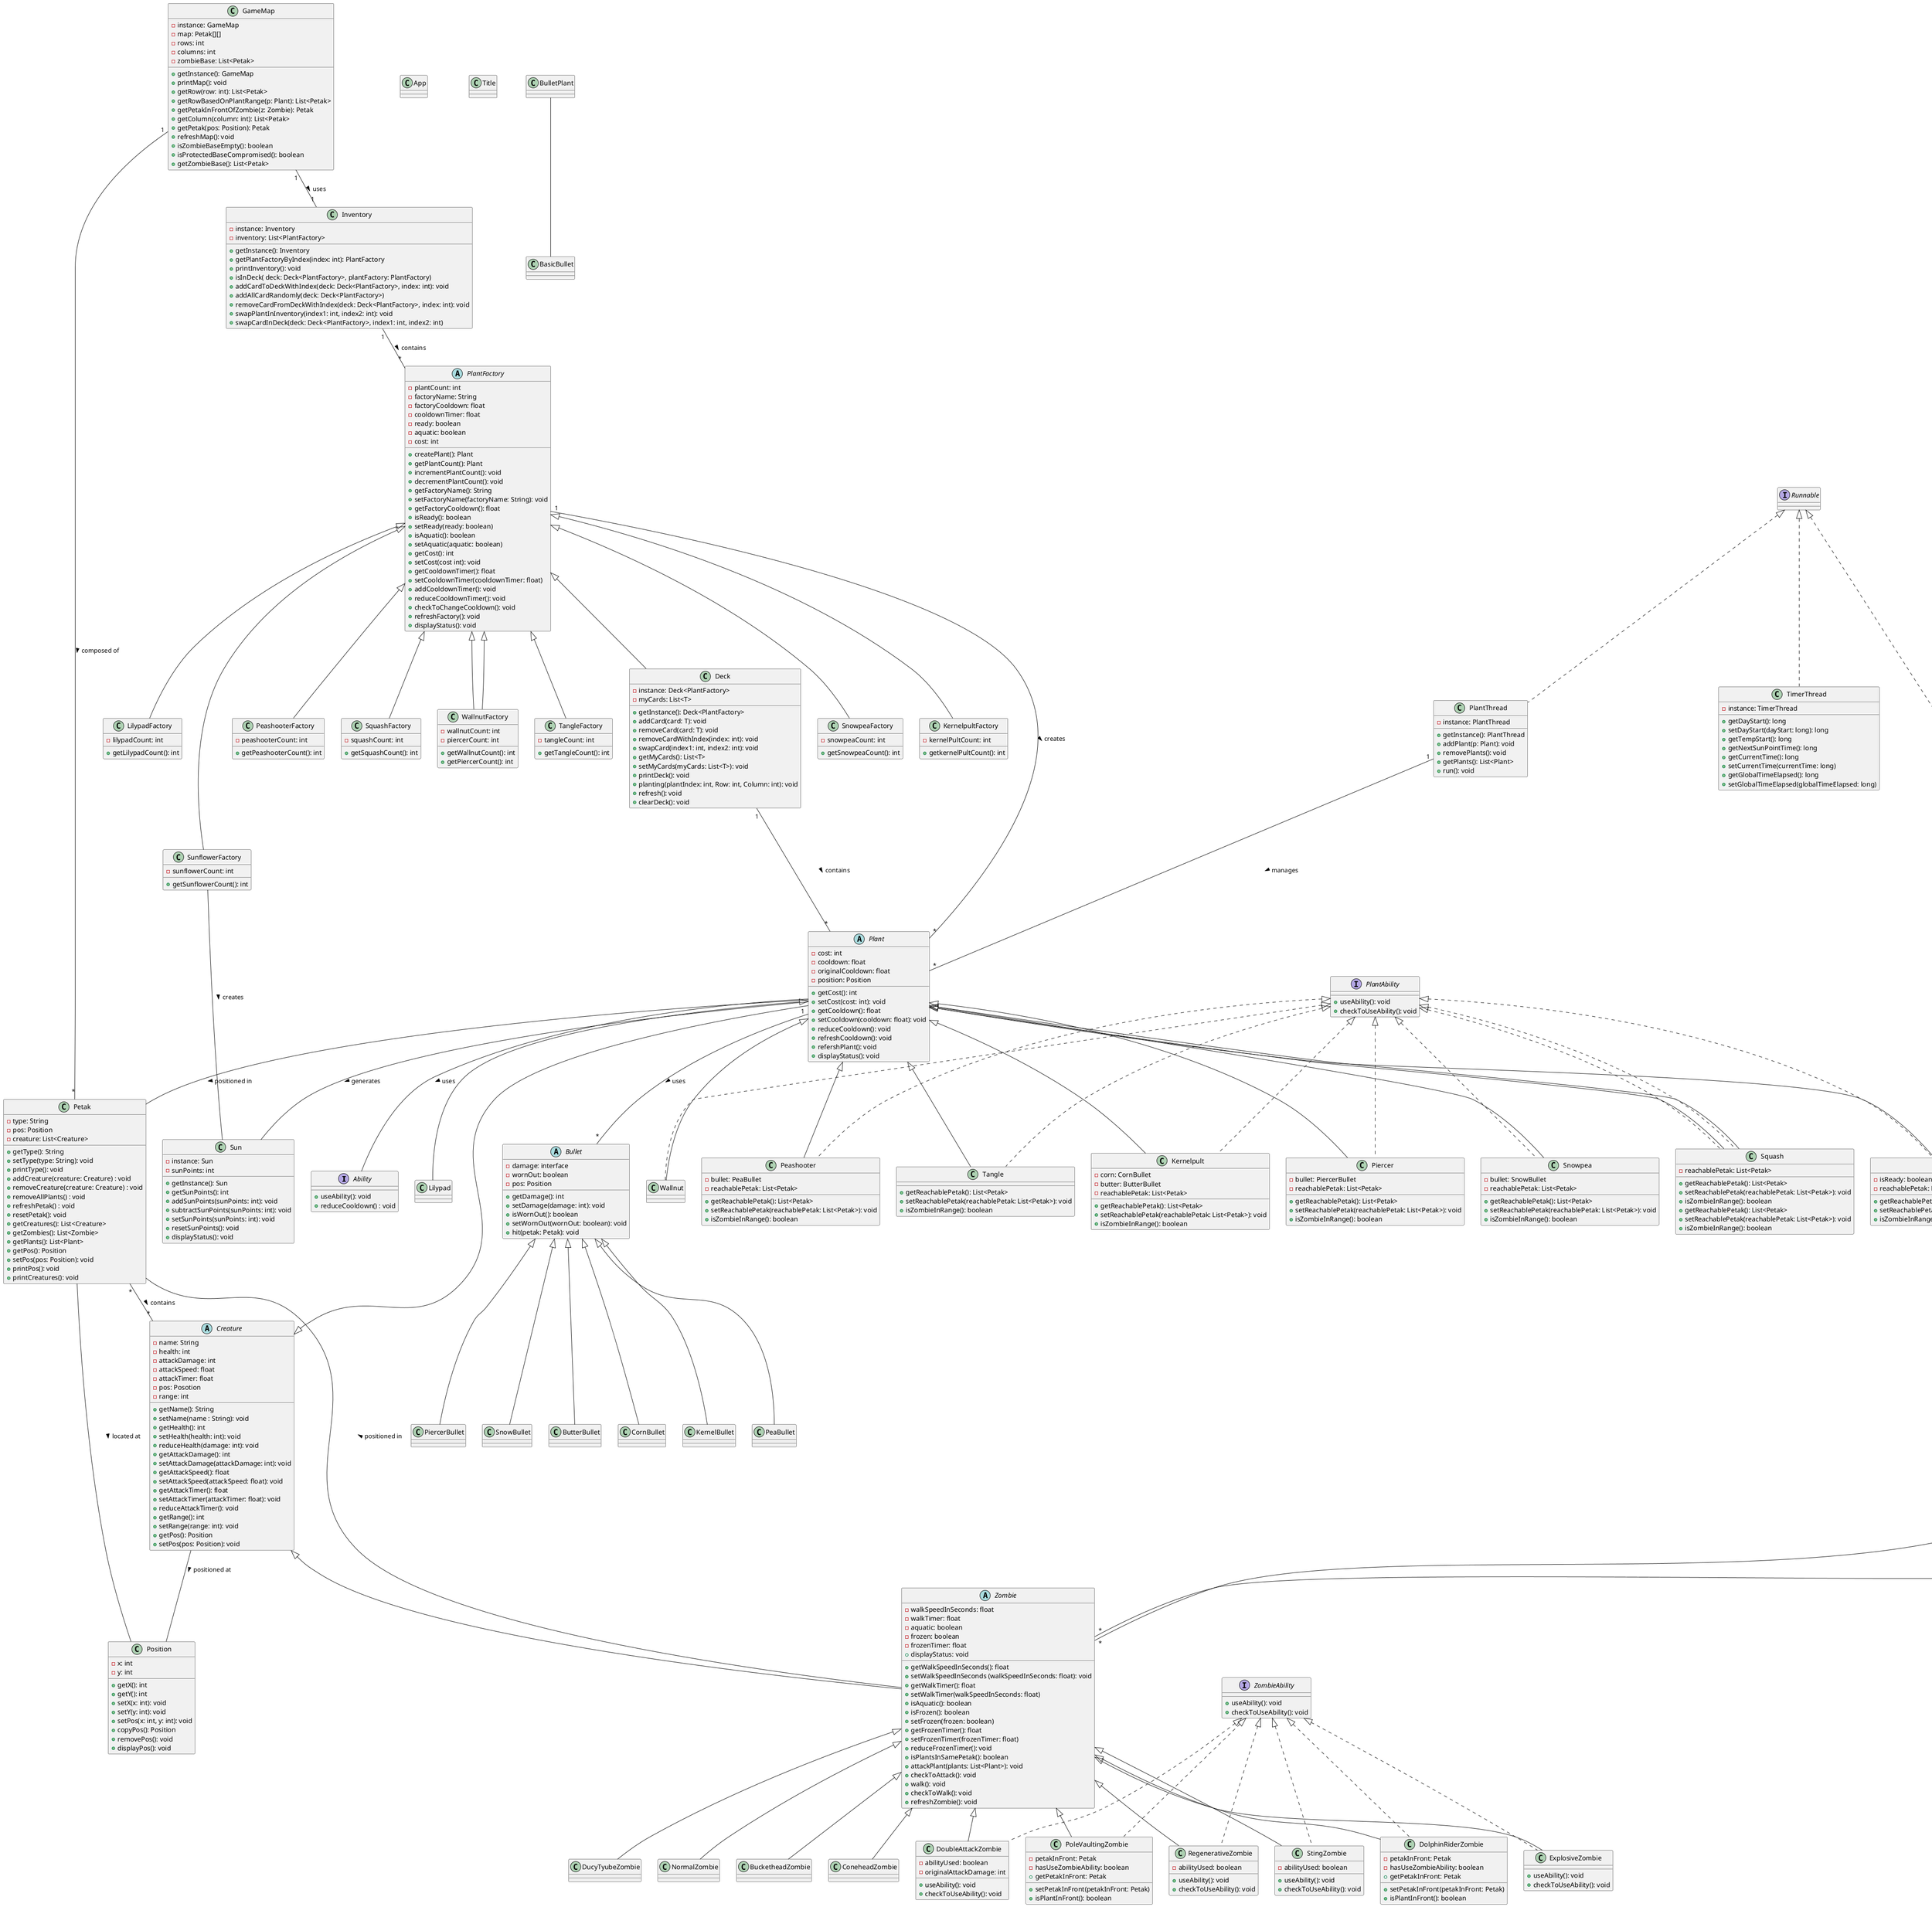 @startuml
'https://plantuml.com/class-diagram

interface Ability {
+ useAbility(): void
+ reduceCooldown() : void
}

abstract class Bullet{
- damage: interface
- wornOut: boolean
+ getDamage(): int
+ setDamage(damage: int): void
+ isWornOut(): boolean
+ setWornOut(wornOut: boolean): void
+ hit(petak: Petak): void
}

class ButterBullet extends Bullet{
 }

class CornBullet extends Bullet{
}

class KernelBullet extends Bullet{
}

class PeaBullet extends Bullet{
}

class PiercerBullet extends Bullet{
}

class SnowBullet extends Bullet{
}

abstract class "Creature"{
- name: String
- health: int
- attackDamage: int
- attackSpeed: float
- attackTimer: float
- pos: Posotion
- range: int
+ getName(): String
+ setName(name : String): void
+ getHealth(): int
+ setHealth(health: int): void
+ reduceHealth(damage: int): void
+ getAttackDamage(): int
+ setAttackDamage(attackDamage: int): void
+ getAttackSpeed(): float
+ setAttackSpeed(attackSpeed: float): void
+ getAttackTimer(): float
+ setAttackTimer(attackTimer: float): void
+ reduceAttackTimer(): void
+ getRange(): int
+ setRange(range: int): void
+ getPos(): Position
+ setPos(pos: Position): void
}

class Deck extends PlantFactory{
- instance: Deck<PlantFactory>
- myCards: List<T>
+ getInstance(): Deck<PlantFactory>
+ addCard(card: T): void
+ removeCard(card: T): void
+ removeCardWithIndex(index: int): void
+ swapCard(index1: int, index2: int): void
+ getMyCards(): List<T>
+ setMyCards(myCards: List<T>): void
+ printDeck(): void
+ planting(plantIndex: int, Row: int, Column: int): void
+ refresh(): void
+ clearDeck(): void
}

class GameMap{
- instance: GameMap
- map: Petak[][]
- rows: int
- columns: int
- zombieBase: List<Petak>
+ getInstance(): GameMap
+ printMap(): void
+ getRow(row: int): List<Petak>
+ getRowBasedOnPlantRange(p: Plant): List<Petak>
+ getPetakInFrontOfZombie(z: Zombie): Petak
+ getColumn(column: int): List<Petak>
+ getPetak(pos: Position): Petak
+ refreshMap(): void
+ isZombieBaseEmpty(): boolean
+ isProtectedBaseCompromised(): boolean
+ getZombieBase(): List<Petak>
}

class Inventory{
- instance: Inventory
- inventory: List<PlantFactory>
+ getInstance(): Inventory
+ getPlantFactoryByIndex(index: int): PlantFactory
+ printInventory(): void
+ isInDeck( deck: Deck<PlantFactory>, plantFactory: PlantFactory)
+ addCardToDeckWithIndex(deck: Deck<PlantFactory>, index: int): void
+ addAllCardRandomly(deck: Deck<PlantFactory>)
+ removeCardFromDeckWithIndex(deck: Deck<PlantFactory>, index: int): void
+ swapPlantInInventory(index1: int, index2: int): void
+ swapCardInDeck(deck: Deck<PlantFactory>, index1: int, index2: int)
}

class Petak{
- type: String
- pos: Position
- creature: List<Creature>
+ getType(): String
+ setType(type: String): void
+ printType(): void
+ addCreature(creature: Creature) : void
+ removeCreature(creature: Creature) : void
+ removeAllPlants() : void
+ refreshPetak() : void
+ resetPetak(): void
+ getCreatures(): List<Creature>
+ getZombies(): List<Zombie>
+ getPlants(): List<Plant>
+ getPos(): Position
+ setPos(pos: Position): void
+ printPos(): void
+ printCreatures(): void
}

interface PlantAbility{
+ useAbility(): void
+ checkToUseAbility(): void
}

abstract class PlantFactory{
- plantCount: int
- factoryName: String
- factoryCooldown: float
- cooldownTimer: float
- ready: boolean
- aquatic: boolean
- cost: int
+ createPlant(): Plant
+ getPlantCount(): Plant
+ incrementPlantCount(): void
+ decrementPlantCount(): void
+ getFactoryName(): String
+ setFactoryName(factoryName: String): void
+ getFactoryCooldown(): float
+ isReady(): boolean
+ setReady(ready: boolean)
+ isAquatic(): boolean
+ setAquatic(aquatic: boolean)
+ getCost(): int
+ setCost(cost int): void
+ getCooldownTimer(): float
+ setCooldownTimer(cooldownTimer: float)
+ addCooldownTimer(): void
+ reduceCooldownTimer(): void
+ checkToChangeCooldown(): void
+ refreshFactory(): void
+ displayStatus(): void
}

class SnowpeaFactory extends PlantFactory{
- snowpeaCount: int
+ getSnowpeaCount(): int
}

class KernelpultFactory extends PlantFactory{
- kernelPultCount: int
+ getkernelPultCount(): int
}

class LilypadFactory extends PlantFactory{
- lilypadCount: int
+ getLilypadCount(): int
}

class PeashooterFactory extends PlantFactory{
- peashooterCount: int
+ getPeashooterCount(): int
}

class SquashFactory extends PlantFactory{
- squashCount: int
+ getSquashCount(): int
}

class SunflowerFactory extends PlantFactory{
- sunflowerCount: int
+ getSunflowerCount(): int
}

class WallnutFactory extends PlantFactory{
- wallnutCount: int
+ getWallnutCount(): int
}

class WallnutFactory extends PlantFactory{
- piercerCount: int
+ getPiercerCount(): int
}

class TangleFactory extends PlantFactory{
- tangleCount: int
+ getTangleCount(): int
}

abstract class Plant extends Creature{
- cost: int
- cooldown: float
- originalCooldown: float
- position: Position
+ getCost(): int
+ setCost(cost: int): void
+ getCooldown(): float
+ setCooldown(cooldown: float): void
+ reduceCooldown(): void
+ refreshCooldown(): void
+ refershPlant(): void
+ displayStatus(): void
}

class Kernelpult extends Plant implements PlantAbility{
- corn: CornBullet
- butter: ButterBullet
- reachablePetak: List<Petak>
+ getReachablePetak(): List<Petak>
+ setReachablePetak(reachablePetak: List<Petak>): void
+ isZombieInRange(): boolean
}

class Lilypad extends Plant{
}

class Peashooter extends Plant implements PlantAbility{
- bullet: PeaBullet
- reachablePetak: List<Petak>
+ getReachablePetak(): List<Petak>
+ setReachablePetak(reachablePetak: List<Petak>): void
+ isZombieInRange(): boolean
}

class Piercer extends Plant implements PlantAbility{
- bullet: PiercerBullet
- reachablePetak: List<Petak>
+ getReachablePetak(): List<Petak>
+ setReachablePetak(reachablePetak: List<Petak>): void
+ isZombieInRange(): boolean
}

class PotatoMine extends Plant implements PlantAbility{
- isReady: boolean
- reachablePetak: List<Petak>
+ getReachablePetak(): List<Petak>
+ setReachablePetak(reachablePetak: List<Petak>): void
+ isZombieInRange(): boolean
}

class Snowpea extends Plant implements PlantAbility{
- bullet: SnowBullet
- reachablePetak: List<Petak>
+ getReachablePetak(): List<Petak>
+ setReachablePetak(reachablePetak: List<Petak>): void
+ isZombieInRange(): boolean
}

class Squash extends Plant implements PlantAbility{
- reachablePetak: List<Petak>
+ getReachablePetak(): List<Petak>
+ setReachablePetak(reachablePetak: List<Petak>): void
+ isZombieInRange(): boolean
}

class Squash extends Plant implements PlantAbility{
+ getReachablePetak(): List<Petak>
+ setReachablePetak(reachablePetak: List<Petak>): void
+ isZombieInRange(): boolean
}

class Tangle extends Plant implements PlantAbility{
+ getReachablePetak(): List<Petak>
+ setReachablePetak(reachablePetak: List<Petak>): void
+ isZombieInRange(): boolean
}

class Wallnut extends Plant implements PlantAbility{
}

class Position{
- x: int
- y: int
+ getX(): int
+ getY(): int
+ setX(x: int): void
+ setY(y: int): void
+ setPos(x: int, y: int): void
+ copyPos(): Position
+ removePos(): void
+ displayPos(): void
}

class Sun{
- instance: Sun
- sunPoints: int
+ getInstance(): Sun
+ getSunPoints(): int
+ addSunPoints(sunPoints: int): void
+ subtractSunPoints(sunPoints: int): void
+ setSunPoints(sunPoints: int): void
+ resetSunPoints(): void
+ displayStatus(): void
}

class PlantThread implements Runnable{
- instance: PlantThread
+ getInstance(): PlantThread
+ addPlant(p: Plant): void
+ removePlants(): void
+ getPlants(): List<Plant>
+ run(): void
}

class TimerThread implements Runnable{
- instance: TimerThread
+ getDayStart(): long
+ setDayStart(dayStart: long): long
+ getTempStart(): long
+ getNextSunPointTime(): long
+ getCurrentTime(): long
+ setCurrentTime(currentTime: long)
+ getGlobalTimeElapsed(): long
+ setGlobalTimeElapsed(globalTimeElapsed: long)
}

class ZombieThread implements Runnable{
- instance: ZombieThread
+ removeZombies(): void
+ isAllZombiesDead(): boolean
+ globalIsAllZombiesDead(): boolean
+ getZombies(): List<Zombie>
+ resetFactories(): void
+ getZombieSpawnTimer(): int
+ setZombieSpawnTimer(zombieSpawnTimer: int): void
}

abstract class Bullet{
- pos: Position
}

interface ZombieAbility{
+ useAbility(): void
+ checkToUseAbility(): void
}

abstract class ZombieFactory{
- zombieCount: int
+ getZombieCount(): int
+ incrementZombieCount(): void
+ resetFactory(): void
}

class BucketheadZombieFactory extends ZombieFactory{
- bucketheadZombieCount: int
+ getBucketheadZombieCount(): int
}

class ConeheadZombieFactory extends ZombieFactory{
- coneheadZombieCount: int
+ getConeheadZombieCount(): int
}

class DolphinRiderFactory extends ZombieFactory{
- dolphinRiderZombieCount: int
+ getDolphinRiderZombieCount(): int
}

class DuckyTubeZombieFactory extends ZombieFactory{
- duckyTubeZombieCount: int
+ getDuckyTubeZombieCount(): int
}

class NormalZombieFactory extends ZombieFactory{
- normalZombieCount: int
+ getNormalZombieCount(): int
}

class PoleVaultingZombieFactory extends ZombieFactory{
- poleVaultingZombieCount: int
+ getPoleVaultingZombieCount(): int
}

class StingZombieFactory extends ZombieFactory{
- StingZombieCount: int
+ getStingZombieCount(): int
}

class RegenerativeZombieFactory extends ZombieFactory{
- regenerativeZombieCount: int
+ getRegenerativeZombieCount(): int
}

class ExplosiveZombieFactory extends ZombieFactory{
- explosiveZombieCount: int
+ getExplosiveZombieCount(): int
}

class DoubleAttackZombieFactory extends ZombieFactory{
- doubleAtttackZombieCount: int
+ getDoubleAttackZombieCount(): int
}


abstract class Zombie extends Creature{
- walkSpeedInSeconds: float
- walkTimer: float
- aquatic: boolean
- frozen: boolean
- frozenTimer: float
+ getWalkSpeedInSeconds(): float
+ setWalkSpeedInSeconds (walkSpeedInSeconds: float): void
+ getWalkTimer(): float
+ setWalkTimer(walkSpeedInSeconds: float)
+ isAquatic(): boolean
+ isFrozen(): boolean
+ setFrozen(frozen: boolean)
+ getFrozenTimer(): float
+ setFrozenTimer(frozenTimer: float)
+ reduceFrozenTimer(): void
+ isPlantsInSamePetak(): boolean
+ attackPlant(plants: List<Plant>): void
+ checkToAttack(): void
+ walk(): void
+ checkToWalk(): void
+ refreshZombie(): void
+ displayStatus: void
}

class BucketheadZombie extends Zombie{

}

class ConeheadZombie extends Zombie{

}

class DolphinRiderZombie extends Zombie implements ZombieAbility{
- petakInFront: Petak
- hasUseZombieAbility: boolean
+ getPetakInFront: Petak
+ setPetakInFront(petakInFront: Petak)
+ isPlantInFront(): boolean
}

class DucyTyubeZombie extends Zombie{

}

class NormalZombie extends Zombie{

}

class PoleVaultingZombie extends Zombie implements ZombieAbility{
- petakInFront: Petak
- hasUseZombieAbility: boolean
+ getPetakInFront: Petak
+ setPetakInFront(petakInFront: Petak)
+ isPlantInFront(): boolean
}

class DoubleAttackZombie extends Zombie implements ZombieAbility{
- abilityUsed: boolean
- originalAttackDamage: int
+ useAbility(): void
+ checkToUseAbility(): void
}

class StingZombie extends Zombie implements ZombieAbility{
- abilityUsed: boolean
+ useAbility(): void
+ checkToUseAbility(): void
}

class RegenerativeZombie extends Zombie implements ZombieAbility{
- abilityUsed: boolean
+ useAbility(): void
+ checkToUseAbility(): void
}

class ExplosiveZombie extends Zombie implements ZombieAbility{
+ useAbility(): void
+ checkToUseAbility(): void
}



class App{
}

class Title{
}

' Relationships
PlantFactory "1" -- "*" Plant : creates >
ZombieFactory "1" -- "*" Zombie : creates >
Plant "1" -- "*" Bullet : uses >
BulletPlant -- BasicBullet
Plant -- Petak : positioned in >
Zombie -- Petak : positioned in >
Petak "*" -- "*" Creature : contains >
GameMap "1" -- "*" Petak : composed of >
Deck "1" -- "*" Plant : contains >
Inventory "1" -- "*" PlantFactory : contains >
GameMap "1" -- "1" Inventory : uses >
PlantThread "1" -- "*" Plant : manages >
ZombieThread "1" -- "*" Zombie : manages >
' New relationships
Plant -- Sun : generates >
SunflowerFactory -- Sun : creates >
Plant -- Ability : uses >
Creature -- Position : positioned at >
Petak -- Position : located at >

@enduml